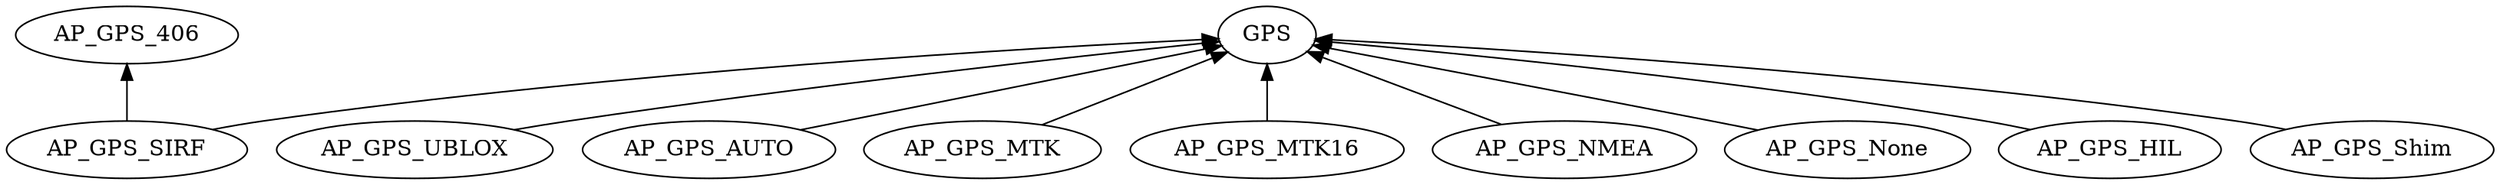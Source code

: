 digraph G {

 GPS -> AP_GPS_SIRF [ dir = back] ;
 GPS -> AP_GPS_UBLOX [ dir = back] ;
 GPS -> AP_GPS_AUTO [ dir = back ] ;
 GPS -> AP_GPS_MTK [ dir = back ] ;
 GPS -> AP_GPS_MTK16 [ dir = back ] ;
 GPS -> AP_GPS_NMEA [ dir = back ] ;
 GPS -> AP_GPS_None [ dir = back ] ;
 GPS -> AP_GPS_HIL [ dir = back ] ;
 GPS -> AP_GPS_Shim [ dir = back ] ;

 AP_GPS_406 -> AP_GPS_SIRF [ dir = back ];
 
 
}